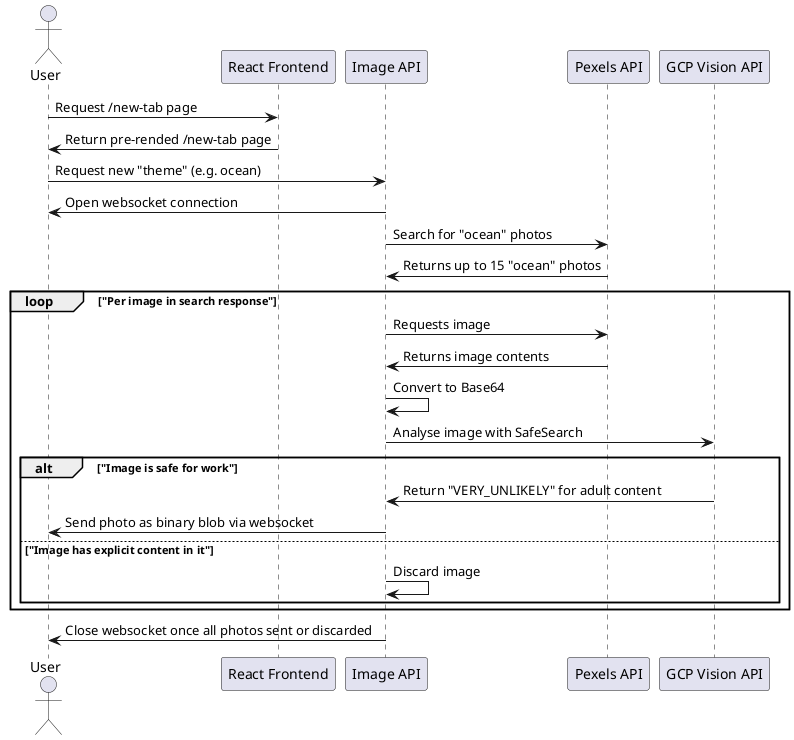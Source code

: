 @startuml Theme Picking

actor "User" as user
participant "React Frontend" as frontend
participant "Image API" as imageapi
participant "Pexels API" as pexels
participant "GCP Vision API" as gcpvision

user -> frontend : Request /new-tab page
user <- frontend : Return pre-rended /new-tab page

user -> imageapi : Request new "theme" (e.g. ocean)
user <- imageapi : Open websocket connection
imageapi -> pexels : Search for "ocean" photos
imageapi <- pexels : Returns up to 15 "ocean" photos

loop "Per image in search response"
    imageapi -> pexels : Requests image
    imageapi <- pexels : Returns image contents
    imageapi -> imageapi : Convert to Base64
    imageapi -> gcpvision : Analyse image with SafeSearch
    alt "Image is safe for work"
    imageapi <- gcpvision : Return "VERY_UNLIKELY" for adult content
    user <- imageapi : Send photo as binary blob via websocket
    else "Image has explicit content in it"
    imageapi -> imageapi : Discard image
    end
end

user <- imageapi : Close websocket once all photos sent or discarded

@enduml